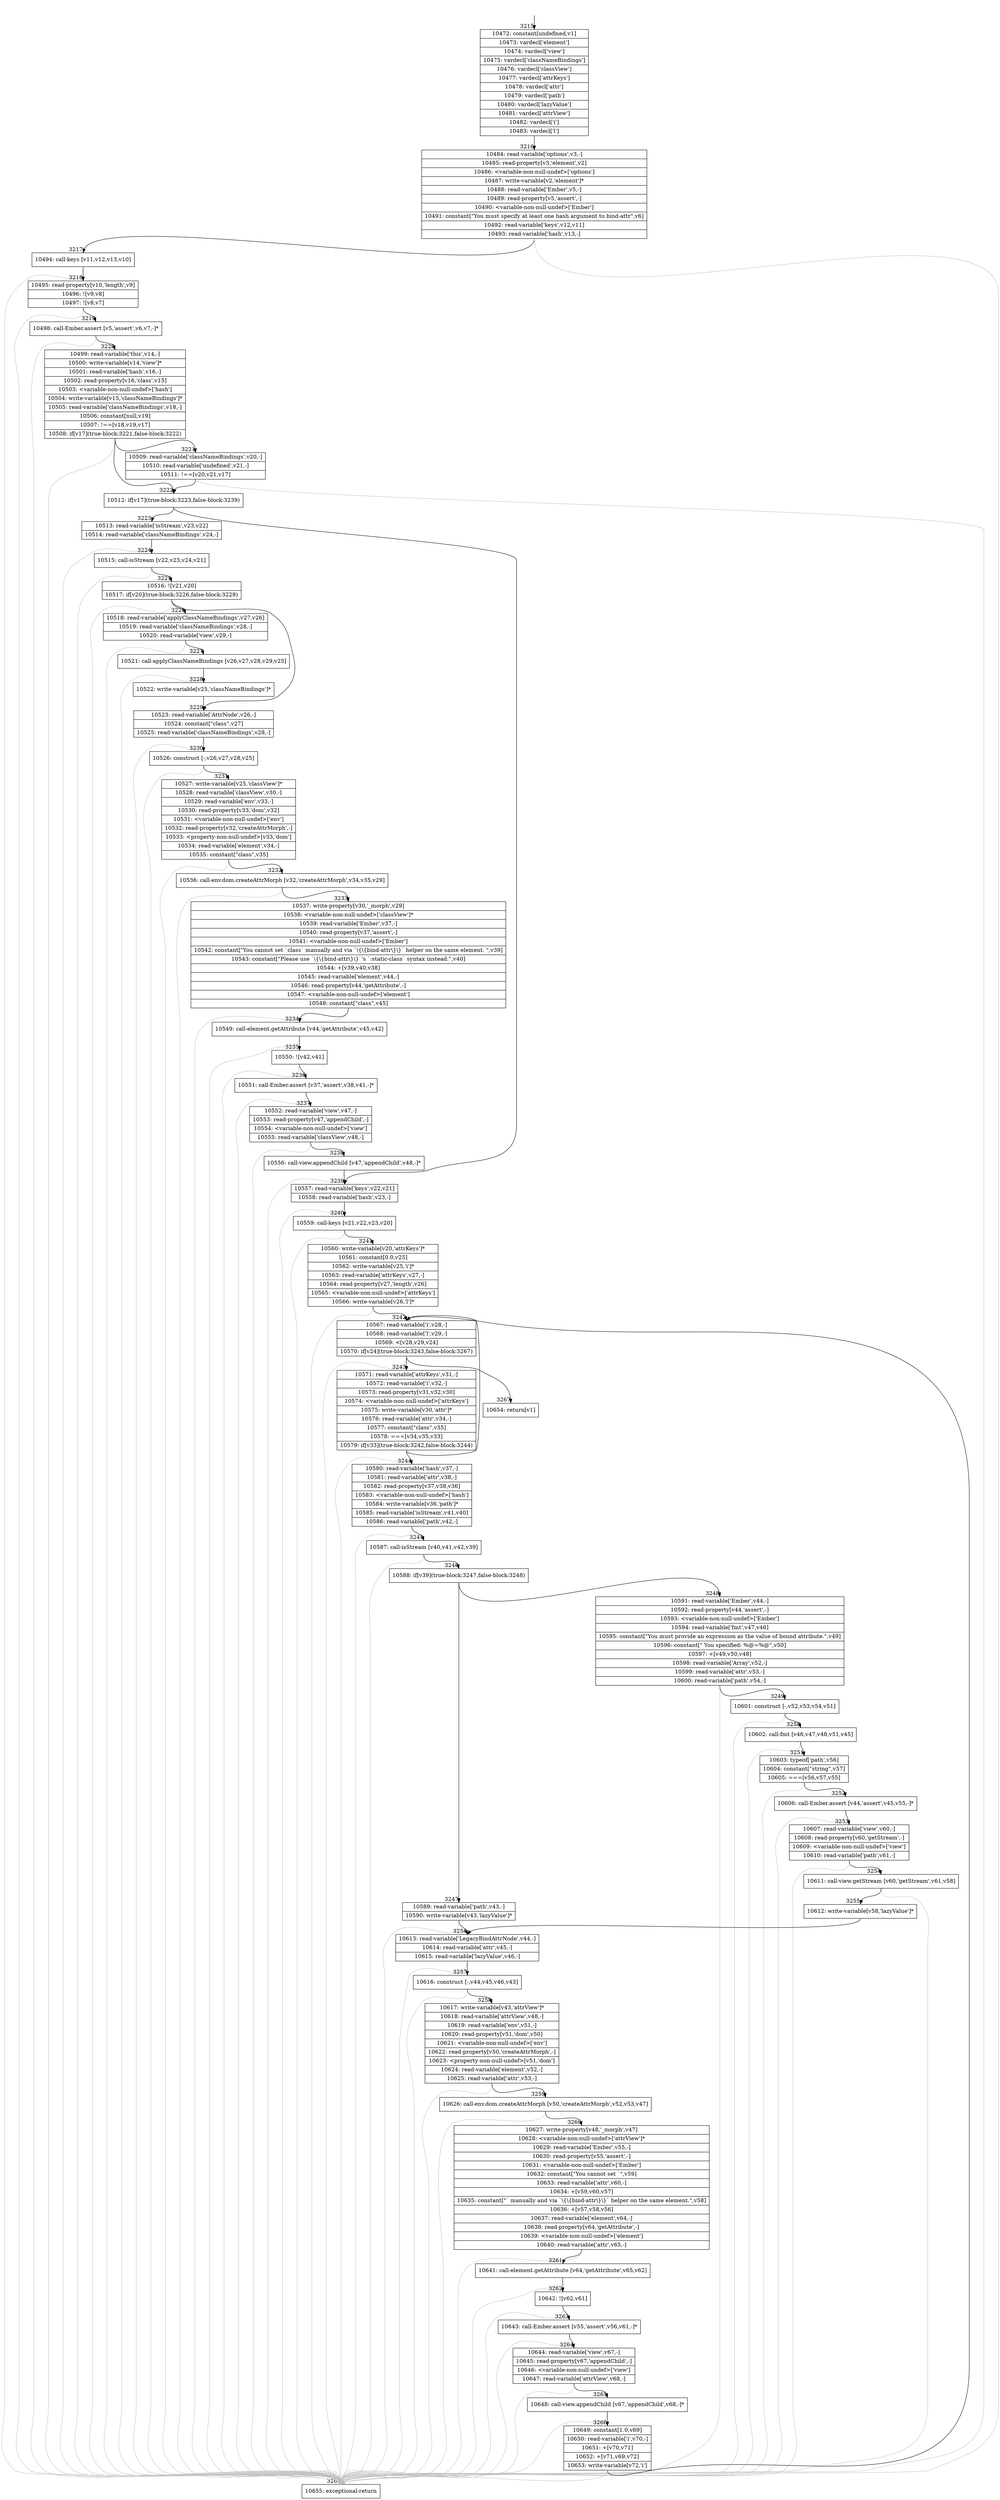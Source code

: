 digraph {
rankdir="TD"
BB_entry259[shape=none,label=""];
BB_entry259 -> BB3215 [tailport=s, headport=n, headlabel="    3215"]
BB3215 [shape=record label="{10472: constant[undefined,v1]|10473: vardecl['element']|10474: vardecl['view']|10475: vardecl['classNameBindings']|10476: vardecl['classView']|10477: vardecl['attrKeys']|10478: vardecl['attr']|10479: vardecl['path']|10480: vardecl['lazyValue']|10481: vardecl['attrView']|10482: vardecl['i']|10483: vardecl['l']}" ] 
BB3215 -> BB3216 [tailport=s, headport=n, headlabel="      3216"]
BB3216 [shape=record label="{10484: read-variable['options',v3,-]|10485: read-property[v3,'element',v2]|10486: \<variable-non-null-undef\>['options']|10487: write-variable[v2,'element']*|10488: read-variable['Ember',v5,-]|10489: read-property[v5,'assert',-]|10490: \<variable-non-null-undef\>['Ember']|10491: constant[\"You must specify at least one hash argument to bind-attr\",v6]|10492: read-variable['keys',v12,v11]|10493: read-variable['hash',v13,-]}" ] 
BB3216 -> BB3217 [tailport=s, headport=n, headlabel="      3217"]
BB3216 -> BB3268 [tailport=s, headport=n, color=gray, headlabel="      3268"]
BB3217 [shape=record label="{10494: call-keys [v11,v12,v13,v10]}" ] 
BB3217 -> BB3218 [tailport=s, headport=n, headlabel="      3218"]
BB3217 -> BB3268 [tailport=s, headport=n, color=gray]
BB3218 [shape=record label="{10495: read-property[v10,'length',v9]|10496: ![v9,v8]|10497: ![v8,v7]}" ] 
BB3218 -> BB3219 [tailport=s, headport=n, headlabel="      3219"]
BB3218 -> BB3268 [tailport=s, headport=n, color=gray]
BB3219 [shape=record label="{10498: call-Ember.assert [v5,'assert',v6,v7,-]*}" ] 
BB3219 -> BB3220 [tailport=s, headport=n, headlabel="      3220"]
BB3219 -> BB3268 [tailport=s, headport=n, color=gray]
BB3220 [shape=record label="{10499: read-variable['this',v14,-]|10500: write-variable[v14,'view']*|10501: read-variable['hash',v16,-]|10502: read-property[v16,'class',v15]|10503: \<variable-non-null-undef\>['hash']|10504: write-variable[v15,'classNameBindings']*|10505: read-variable['classNameBindings',v18,-]|10506: constant[null,v19]|10507: !==[v18,v19,v17]|10508: if[v17](true-block:3221,false-block:3222)}" ] 
BB3220 -> BB3222 [tailport=s, headport=n, headlabel="      3222"]
BB3220 -> BB3221 [tailport=s, headport=n, headlabel="      3221"]
BB3220 -> BB3268 [tailport=s, headport=n, color=gray]
BB3221 [shape=record label="{10509: read-variable['classNameBindings',v20,-]|10510: read-variable['undefined',v21,-]|10511: !==[v20,v21,v17]}" ] 
BB3221 -> BB3222 [tailport=s, headport=n]
BB3221 -> BB3268 [tailport=s, headport=n, color=gray]
BB3222 [shape=record label="{10512: if[v17](true-block:3223,false-block:3239)}" ] 
BB3222 -> BB3223 [tailport=s, headport=n, headlabel="      3223"]
BB3222 -> BB3239 [tailport=s, headport=n, headlabel="      3239"]
BB3223 [shape=record label="{10513: read-variable['isStream',v23,v22]|10514: read-variable['classNameBindings',v24,-]}" ] 
BB3223 -> BB3224 [tailport=s, headport=n, headlabel="      3224"]
BB3223 -> BB3268 [tailport=s, headport=n, color=gray]
BB3224 [shape=record label="{10515: call-isStream [v22,v23,v24,v21]}" ] 
BB3224 -> BB3225 [tailport=s, headport=n, headlabel="      3225"]
BB3224 -> BB3268 [tailport=s, headport=n, color=gray]
BB3225 [shape=record label="{10516: ![v21,v20]|10517: if[v20](true-block:3226,false-block:3229)}" ] 
BB3225 -> BB3226 [tailport=s, headport=n, headlabel="      3226"]
BB3225 -> BB3229 [tailport=s, headport=n, headlabel="      3229"]
BB3225 -> BB3268 [tailport=s, headport=n, color=gray]
BB3226 [shape=record label="{10518: read-variable['applyClassNameBindings',v27,v26]|10519: read-variable['classNameBindings',v28,-]|10520: read-variable['view',v29,-]}" ] 
BB3226 -> BB3227 [tailport=s, headport=n, headlabel="      3227"]
BB3226 -> BB3268 [tailport=s, headport=n, color=gray]
BB3227 [shape=record label="{10521: call-applyClassNameBindings [v26,v27,v28,v29,v25]}" ] 
BB3227 -> BB3228 [tailport=s, headport=n, headlabel="      3228"]
BB3227 -> BB3268 [tailport=s, headport=n, color=gray]
BB3228 [shape=record label="{10522: write-variable[v25,'classNameBindings']*}" ] 
BB3228 -> BB3229 [tailport=s, headport=n]
BB3229 [shape=record label="{10523: read-variable['AttrNode',v26,-]|10524: constant[\"class\",v27]|10525: read-variable['classNameBindings',v28,-]}" ] 
BB3229 -> BB3230 [tailport=s, headport=n, headlabel="      3230"]
BB3229 -> BB3268 [tailport=s, headport=n, color=gray]
BB3230 [shape=record label="{10526: construct [-,v26,v27,v28,v25]}" ] 
BB3230 -> BB3231 [tailport=s, headport=n, headlabel="      3231"]
BB3230 -> BB3268 [tailport=s, headport=n, color=gray]
BB3231 [shape=record label="{10527: write-variable[v25,'classView']*|10528: read-variable['classView',v30,-]|10529: read-variable['env',v33,-]|10530: read-property[v33,'dom',v32]|10531: \<variable-non-null-undef\>['env']|10532: read-property[v32,'createAttrMorph',-]|10533: \<property-non-null-undef\>[v33,'dom']|10534: read-variable['element',v34,-]|10535: constant[\"class\",v35]}" ] 
BB3231 -> BB3232 [tailport=s, headport=n, headlabel="      3232"]
BB3231 -> BB3268 [tailport=s, headport=n, color=gray]
BB3232 [shape=record label="{10536: call-env.dom.createAttrMorph [v32,'createAttrMorph',v34,v35,v29]}" ] 
BB3232 -> BB3233 [tailport=s, headport=n, headlabel="      3233"]
BB3232 -> BB3268 [tailport=s, headport=n, color=gray]
BB3233 [shape=record label="{10537: write-property[v30,'_morph',v29]|10538: \<variable-non-null-undef\>['classView']*|10539: read-variable['Ember',v37,-]|10540: read-property[v37,'assert',-]|10541: \<variable-non-null-undef\>['Ember']|10542: constant[\"You cannot set `class` manually and via `\\\{\\\{bind-attr\\\}\\\}` helper on the same element. \",v39]|10543: constant[\"Please use `\\\{\\\{bind-attr\\\}\\\}`'s `:static-class` syntax instead.\",v40]|10544: +[v39,v40,v38]|10545: read-variable['element',v44,-]|10546: read-property[v44,'getAttribute',-]|10547: \<variable-non-null-undef\>['element']|10548: constant[\"class\",v45]}" ] 
BB3233 -> BB3234 [tailport=s, headport=n, headlabel="      3234"]
BB3233 -> BB3268 [tailport=s, headport=n, color=gray]
BB3234 [shape=record label="{10549: call-element.getAttribute [v44,'getAttribute',v45,v42]}" ] 
BB3234 -> BB3235 [tailport=s, headport=n, headlabel="      3235"]
BB3234 -> BB3268 [tailport=s, headport=n, color=gray]
BB3235 [shape=record label="{10550: ![v42,v41]}" ] 
BB3235 -> BB3236 [tailport=s, headport=n, headlabel="      3236"]
BB3235 -> BB3268 [tailport=s, headport=n, color=gray]
BB3236 [shape=record label="{10551: call-Ember.assert [v37,'assert',v38,v41,-]*}" ] 
BB3236 -> BB3237 [tailport=s, headport=n, headlabel="      3237"]
BB3236 -> BB3268 [tailport=s, headport=n, color=gray]
BB3237 [shape=record label="{10552: read-variable['view',v47,-]|10553: read-property[v47,'appendChild',-]|10554: \<variable-non-null-undef\>['view']|10555: read-variable['classView',v48,-]}" ] 
BB3237 -> BB3238 [tailport=s, headport=n, headlabel="      3238"]
BB3237 -> BB3268 [tailport=s, headport=n, color=gray]
BB3238 [shape=record label="{10556: call-view.appendChild [v47,'appendChild',v48,-]*}" ] 
BB3238 -> BB3239 [tailport=s, headport=n]
BB3238 -> BB3268 [tailport=s, headport=n, color=gray]
BB3239 [shape=record label="{10557: read-variable['keys',v22,v21]|10558: read-variable['hash',v23,-]}" ] 
BB3239 -> BB3240 [tailport=s, headport=n, headlabel="      3240"]
BB3239 -> BB3268 [tailport=s, headport=n, color=gray]
BB3240 [shape=record label="{10559: call-keys [v21,v22,v23,v20]}" ] 
BB3240 -> BB3241 [tailport=s, headport=n, headlabel="      3241"]
BB3240 -> BB3268 [tailport=s, headport=n, color=gray]
BB3241 [shape=record label="{10560: write-variable[v20,'attrKeys']*|10561: constant[0.0,v25]|10562: write-variable[v25,'i']*|10563: read-variable['attrKeys',v27,-]|10564: read-property[v27,'length',v26]|10565: \<variable-non-null-undef\>['attrKeys']|10566: write-variable[v26,'l']*}" ] 
BB3241 -> BB3242 [tailport=s, headport=n, headlabel="      3242"]
BB3241 -> BB3268 [tailport=s, headport=n, color=gray]
BB3242 [shape=record label="{10567: read-variable['i',v28,-]|10568: read-variable['l',v29,-]|10569: \<[v28,v29,v24]|10570: if[v24](true-block:3243,false-block:3267)}" ] 
BB3242 -> BB3243 [tailport=s, headport=n, headlabel="      3243"]
BB3242 -> BB3267 [tailport=s, headport=n, headlabel="      3267"]
BB3242 -> BB3268 [tailport=s, headport=n, color=gray]
BB3243 [shape=record label="{10571: read-variable['attrKeys',v31,-]|10572: read-variable['i',v32,-]|10573: read-property[v31,v32,v30]|10574: \<variable-non-null-undef\>['attrKeys']|10575: write-variable[v30,'attr']*|10576: read-variable['attr',v34,-]|10577: constant[\"class\",v35]|10578: ===[v34,v35,v33]|10579: if[v33](true-block:3242,false-block:3244)}" ] 
BB3243 -> BB3242 [tailport=s, headport=n]
BB3243 -> BB3244 [tailport=s, headport=n, headlabel="      3244"]
BB3243 -> BB3268 [tailport=s, headport=n, color=gray]
BB3244 [shape=record label="{10580: read-variable['hash',v37,-]|10581: read-variable['attr',v38,-]|10582: read-property[v37,v38,v36]|10583: \<variable-non-null-undef\>['hash']|10584: write-variable[v36,'path']*|10585: read-variable['isStream',v41,v40]|10586: read-variable['path',v42,-]}" ] 
BB3244 -> BB3245 [tailport=s, headport=n, headlabel="      3245"]
BB3244 -> BB3268 [tailport=s, headport=n, color=gray]
BB3245 [shape=record label="{10587: call-isStream [v40,v41,v42,v39]}" ] 
BB3245 -> BB3246 [tailport=s, headport=n, headlabel="      3246"]
BB3245 -> BB3268 [tailport=s, headport=n, color=gray]
BB3246 [shape=record label="{10588: if[v39](true-block:3247,false-block:3248)}" ] 
BB3246 -> BB3247 [tailport=s, headport=n, headlabel="      3247"]
BB3246 -> BB3248 [tailport=s, headport=n, headlabel="      3248"]
BB3247 [shape=record label="{10589: read-variable['path',v43,-]|10590: write-variable[v43,'lazyValue']*}" ] 
BB3247 -> BB3256 [tailport=s, headport=n, headlabel="      3256"]
BB3247 -> BB3268 [tailport=s, headport=n, color=gray]
BB3248 [shape=record label="{10591: read-variable['Ember',v44,-]|10592: read-property[v44,'assert',-]|10593: \<variable-non-null-undef\>['Ember']|10594: read-variable['fmt',v47,v46]|10595: constant[\"You must provide an expression as the value of bound attribute.\",v49]|10596: constant[\" You specified: %@=%@\",v50]|10597: +[v49,v50,v48]|10598: read-variable['Array',v52,-]|10599: read-variable['attr',v53,-]|10600: read-variable['path',v54,-]}" ] 
BB3248 -> BB3249 [tailport=s, headport=n, headlabel="      3249"]
BB3248 -> BB3268 [tailport=s, headport=n, color=gray]
BB3249 [shape=record label="{10601: construct [-,v52,v53,v54,v51]}" ] 
BB3249 -> BB3250 [tailport=s, headport=n, headlabel="      3250"]
BB3249 -> BB3268 [tailport=s, headport=n, color=gray]
BB3250 [shape=record label="{10602: call-fmt [v46,v47,v48,v51,v45]}" ] 
BB3250 -> BB3251 [tailport=s, headport=n, headlabel="      3251"]
BB3250 -> BB3268 [tailport=s, headport=n, color=gray]
BB3251 [shape=record label="{10603: typeof['path',v56]|10604: constant[\"string\",v57]|10605: ===[v56,v57,v55]}" ] 
BB3251 -> BB3252 [tailport=s, headport=n, headlabel="      3252"]
BB3251 -> BB3268 [tailport=s, headport=n, color=gray]
BB3252 [shape=record label="{10606: call-Ember.assert [v44,'assert',v45,v55,-]*}" ] 
BB3252 -> BB3253 [tailport=s, headport=n, headlabel="      3253"]
BB3252 -> BB3268 [tailport=s, headport=n, color=gray]
BB3253 [shape=record label="{10607: read-variable['view',v60,-]|10608: read-property[v60,'getStream',-]|10609: \<variable-non-null-undef\>['view']|10610: read-variable['path',v61,-]}" ] 
BB3253 -> BB3254 [tailport=s, headport=n, headlabel="      3254"]
BB3253 -> BB3268 [tailport=s, headport=n, color=gray]
BB3254 [shape=record label="{10611: call-view.getStream [v60,'getStream',v61,v58]}" ] 
BB3254 -> BB3255 [tailport=s, headport=n, headlabel="      3255"]
BB3254 -> BB3268 [tailport=s, headport=n, color=gray]
BB3255 [shape=record label="{10612: write-variable[v58,'lazyValue']*}" ] 
BB3255 -> BB3256 [tailport=s, headport=n]
BB3256 [shape=record label="{10613: read-variable['LegacyBindAttrNode',v44,-]|10614: read-variable['attr',v45,-]|10615: read-variable['lazyValue',v46,-]}" ] 
BB3256 -> BB3257 [tailport=s, headport=n, headlabel="      3257"]
BB3256 -> BB3268 [tailport=s, headport=n, color=gray]
BB3257 [shape=record label="{10616: construct [-,v44,v45,v46,v43]}" ] 
BB3257 -> BB3258 [tailport=s, headport=n, headlabel="      3258"]
BB3257 -> BB3268 [tailport=s, headport=n, color=gray]
BB3258 [shape=record label="{10617: write-variable[v43,'attrView']*|10618: read-variable['attrView',v48,-]|10619: read-variable['env',v51,-]|10620: read-property[v51,'dom',v50]|10621: \<variable-non-null-undef\>['env']|10622: read-property[v50,'createAttrMorph',-]|10623: \<property-non-null-undef\>[v51,'dom']|10624: read-variable['element',v52,-]|10625: read-variable['attr',v53,-]}" ] 
BB3258 -> BB3259 [tailport=s, headport=n, headlabel="      3259"]
BB3258 -> BB3268 [tailport=s, headport=n, color=gray]
BB3259 [shape=record label="{10626: call-env.dom.createAttrMorph [v50,'createAttrMorph',v52,v53,v47]}" ] 
BB3259 -> BB3260 [tailport=s, headport=n, headlabel="      3260"]
BB3259 -> BB3268 [tailport=s, headport=n, color=gray]
BB3260 [shape=record label="{10627: write-property[v48,'_morph',v47]|10628: \<variable-non-null-undef\>['attrView']*|10629: read-variable['Ember',v55,-]|10630: read-property[v55,'assert',-]|10631: \<variable-non-null-undef\>['Ember']|10632: constant[\"You cannot set `\",v59]|10633: read-variable['attr',v60,-]|10634: +[v59,v60,v57]|10635: constant[\"` manually and via `\\\{\\\{bind-attr\\\}\\\}` helper on the same element.\",v58]|10636: +[v57,v58,v56]|10637: read-variable['element',v64,-]|10638: read-property[v64,'getAttribute',-]|10639: \<variable-non-null-undef\>['element']|10640: read-variable['attr',v65,-]}" ] 
BB3260 -> BB3261 [tailport=s, headport=n, headlabel="      3261"]
BB3260 -> BB3268 [tailport=s, headport=n, color=gray]
BB3261 [shape=record label="{10641: call-element.getAttribute [v64,'getAttribute',v65,v62]}" ] 
BB3261 -> BB3262 [tailport=s, headport=n, headlabel="      3262"]
BB3261 -> BB3268 [tailport=s, headport=n, color=gray]
BB3262 [shape=record label="{10642: ![v62,v61]}" ] 
BB3262 -> BB3263 [tailport=s, headport=n, headlabel="      3263"]
BB3262 -> BB3268 [tailport=s, headport=n, color=gray]
BB3263 [shape=record label="{10643: call-Ember.assert [v55,'assert',v56,v61,-]*}" ] 
BB3263 -> BB3264 [tailport=s, headport=n, headlabel="      3264"]
BB3263 -> BB3268 [tailport=s, headport=n, color=gray]
BB3264 [shape=record label="{10644: read-variable['view',v67,-]|10645: read-property[v67,'appendChild',-]|10646: \<variable-non-null-undef\>['view']|10647: read-variable['attrView',v68,-]}" ] 
BB3264 -> BB3265 [tailport=s, headport=n, headlabel="      3265"]
BB3264 -> BB3268 [tailport=s, headport=n, color=gray]
BB3265 [shape=record label="{10648: call-view.appendChild [v67,'appendChild',v68,-]*}" ] 
BB3265 -> BB3266 [tailport=s, headport=n, headlabel="      3266"]
BB3265 -> BB3268 [tailport=s, headport=n, color=gray]
BB3266 [shape=record label="{10649: constant[1.0,v69]|10650: read-variable['i',v70,-]|10651: +[v70,v71]|10652: +[v71,v69,v72]|10653: write-variable[v72,'i']}" ] 
BB3266 -> BB3242 [tailport=s, headport=n]
BB3266 -> BB3268 [tailport=s, headport=n, color=gray]
BB3267 [shape=record label="{10654: return[v1]}" ] 
BB3268 [shape=record label="{10655: exceptional-return}" ] 
//#$~ 5560
}
